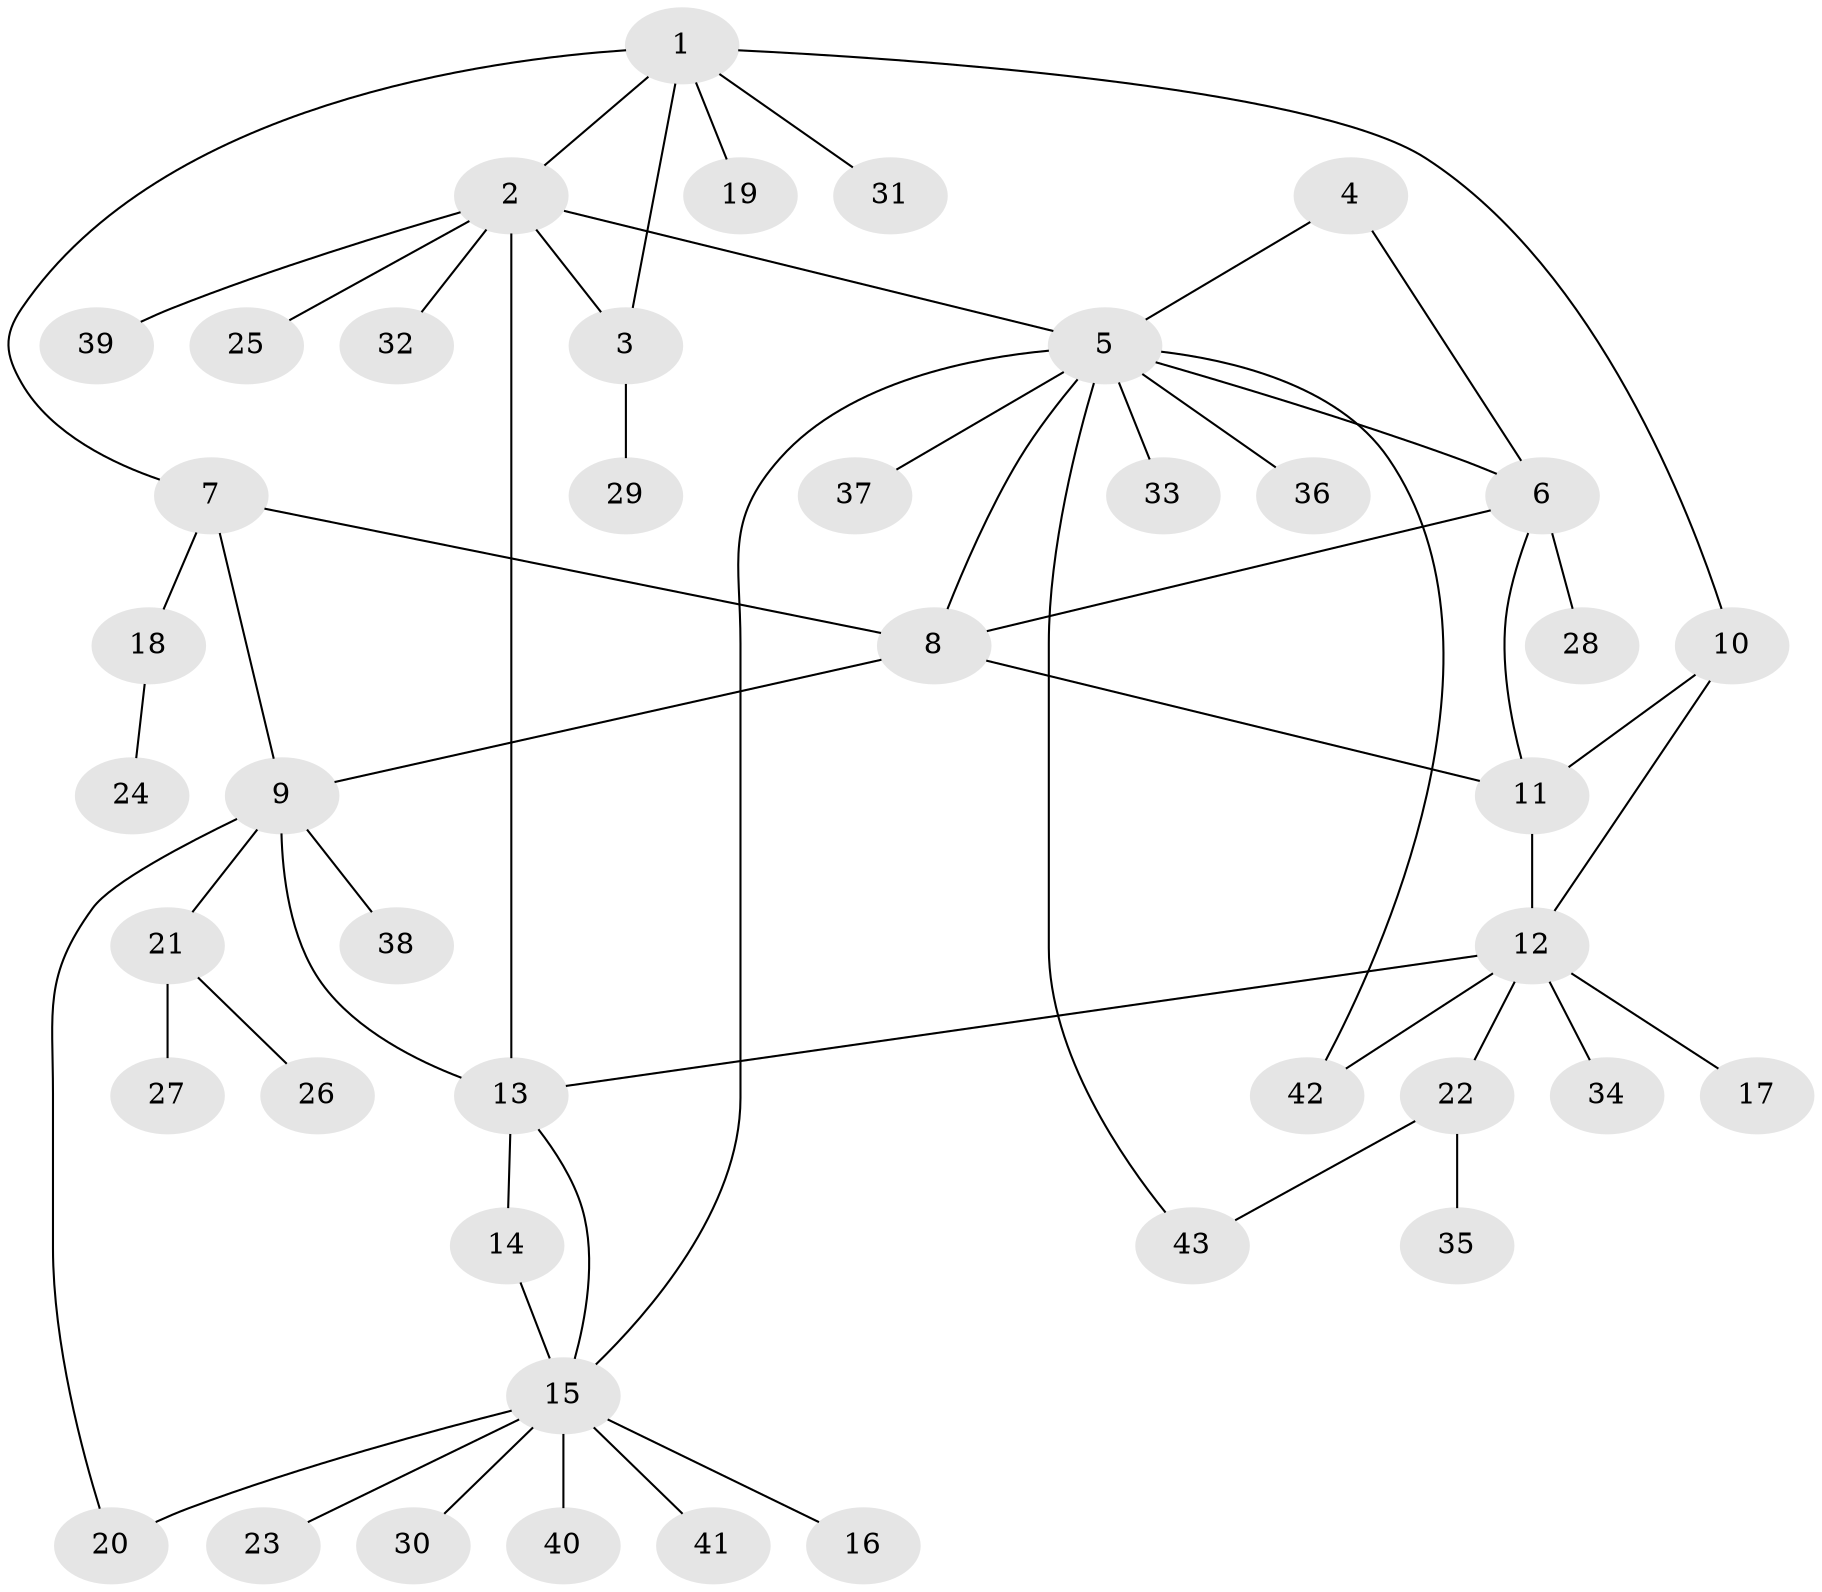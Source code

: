 // original degree distribution, {7: 0.04918032786885246, 3: 0.04918032786885246, 11: 0.01639344262295082, 6: 0.03278688524590164, 4: 0.04918032786885246, 5: 0.03278688524590164, 8: 0.01639344262295082, 2: 0.19672131147540983, 10: 0.01639344262295082, 1: 0.5409836065573771}
// Generated by graph-tools (version 1.1) at 2025/52/03/04/25 22:52:14]
// undirected, 43 vertices, 57 edges
graph export_dot {
  node [color=gray90,style=filled];
  1;
  2;
  3;
  4;
  5;
  6;
  7;
  8;
  9;
  10;
  11;
  12;
  13;
  14;
  15;
  16;
  17;
  18;
  19;
  20;
  21;
  22;
  23;
  24;
  25;
  26;
  27;
  28;
  29;
  30;
  31;
  32;
  33;
  34;
  35;
  36;
  37;
  38;
  39;
  40;
  41;
  42;
  43;
  1 -- 2 [weight=1.0];
  1 -- 3 [weight=1.0];
  1 -- 7 [weight=1.0];
  1 -- 10 [weight=1.0];
  1 -- 19 [weight=1.0];
  1 -- 31 [weight=1.0];
  2 -- 3 [weight=1.0];
  2 -- 5 [weight=1.0];
  2 -- 13 [weight=1.0];
  2 -- 25 [weight=1.0];
  2 -- 32 [weight=1.0];
  2 -- 39 [weight=1.0];
  3 -- 29 [weight=1.0];
  4 -- 5 [weight=1.0];
  4 -- 6 [weight=1.0];
  5 -- 6 [weight=1.0];
  5 -- 8 [weight=1.0];
  5 -- 15 [weight=1.0];
  5 -- 33 [weight=1.0];
  5 -- 36 [weight=1.0];
  5 -- 37 [weight=1.0];
  5 -- 42 [weight=1.0];
  5 -- 43 [weight=1.0];
  6 -- 8 [weight=1.0];
  6 -- 11 [weight=1.0];
  6 -- 28 [weight=1.0];
  7 -- 8 [weight=1.0];
  7 -- 9 [weight=1.0];
  7 -- 18 [weight=1.0];
  8 -- 9 [weight=1.0];
  8 -- 11 [weight=1.0];
  9 -- 13 [weight=1.0];
  9 -- 20 [weight=1.0];
  9 -- 21 [weight=1.0];
  9 -- 38 [weight=1.0];
  10 -- 11 [weight=2.0];
  10 -- 12 [weight=1.0];
  11 -- 12 [weight=1.0];
  12 -- 13 [weight=1.0];
  12 -- 17 [weight=1.0];
  12 -- 22 [weight=1.0];
  12 -- 34 [weight=1.0];
  12 -- 42 [weight=1.0];
  13 -- 14 [weight=1.0];
  13 -- 15 [weight=1.0];
  14 -- 15 [weight=1.0];
  15 -- 16 [weight=1.0];
  15 -- 20 [weight=1.0];
  15 -- 23 [weight=1.0];
  15 -- 30 [weight=1.0];
  15 -- 40 [weight=1.0];
  15 -- 41 [weight=1.0];
  18 -- 24 [weight=1.0];
  21 -- 26 [weight=1.0];
  21 -- 27 [weight=1.0];
  22 -- 35 [weight=1.0];
  22 -- 43 [weight=1.0];
}

